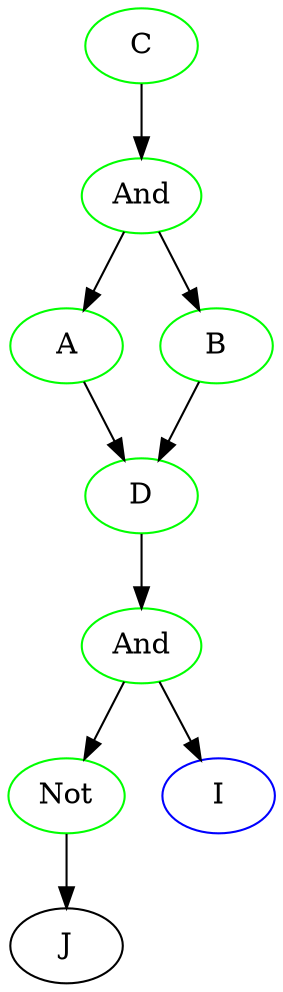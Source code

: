# dot -Tpng rules.dot -o rules.png

digraph G {
	Not_0xc0000980c0->J;
	And_0xc00008a270->I;
	And_0xc00008a270->Not_0xc0000980c0;
	D->And_0xc00008a270;
	A->D;
	B->D;
	And_0xc0001b4060->A;
	And_0xc0001b4060->B;
	C->And_0xc0001b4060;
	A [ color=green ];
	And_0xc00008a270 [ color=green, label=And ];
	And_0xc0001b4060 [ color=green, label=And ];
	B [ color=green ];
	C [ color=green ];
	D [ color=green ];
	I [ color=blue ];
	J;
	Not_0xc0000980c0 [ color=green, label=Not ];

}
